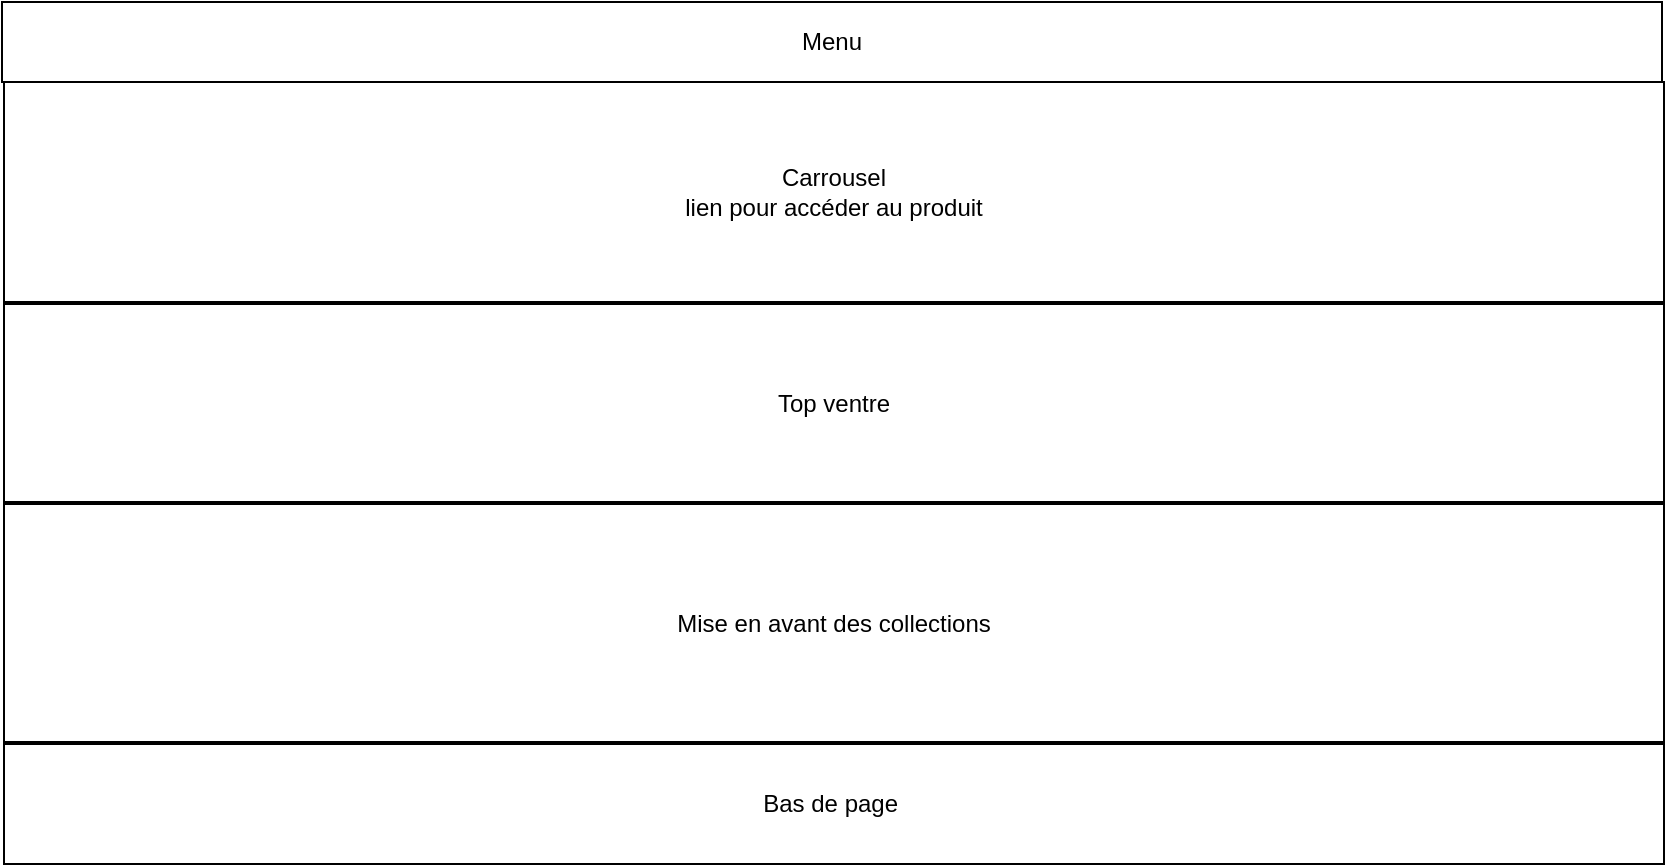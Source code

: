 <mxfile version="20.3.1" type="device" pages="2"><diagram id="rtIG7plkfEcGmb0DDYVz" name="Page-1"><mxGraphModel dx="1929" dy="574" grid="1" gridSize="10" guides="1" tooltips="1" connect="1" arrows="1" fold="1" page="1" pageScale="1" pageWidth="827" pageHeight="1169" math="0" shadow="0"><root><mxCell id="0"/><mxCell id="1" parent="0"/><mxCell id="HuxIyIivbbB9K6Yfsd2H-12" value="Top ventre" style="rounded=0;whiteSpace=wrap;html=1;" parent="1" vertex="1"><mxGeometry y="161" width="830" height="99" as="geometry"/></mxCell><mxCell id="HuxIyIivbbB9K6Yfsd2H-4" value="Menu" style="whiteSpace=wrap;html=1;align=center;" parent="1" vertex="1"><mxGeometry x="-1" y="10" width="830" height="40" as="geometry"/></mxCell><mxCell id="HuxIyIivbbB9K6Yfsd2H-14" value="Bas de page&amp;nbsp;" style="rounded=0;whiteSpace=wrap;html=1;" parent="1" vertex="1"><mxGeometry y="381" width="830" height="60" as="geometry"/></mxCell><mxCell id="Mp6ivZkrKibOHNtXa3LN-5" value="Carrousel&lt;br&gt;lien pour accéder au produit" style="rounded=0;whiteSpace=wrap;html=1;" parent="1" vertex="1"><mxGeometry y="50" width="830" height="110" as="geometry"/></mxCell><mxCell id="Mp6ivZkrKibOHNtXa3LN-6" value="Mise en avant des collections" style="rounded=0;whiteSpace=wrap;html=1;" parent="1" vertex="1"><mxGeometry y="261" width="830" height="119" as="geometry"/></mxCell></root></mxGraphModel></diagram><diagram id="r1CAOtcOK_HhKE0FETqu" name="Page-1"><mxGraphModel><root><mxCell id="0"/><mxCell id="1" parent="0"/></root></mxGraphModel></diagram></mxfile>